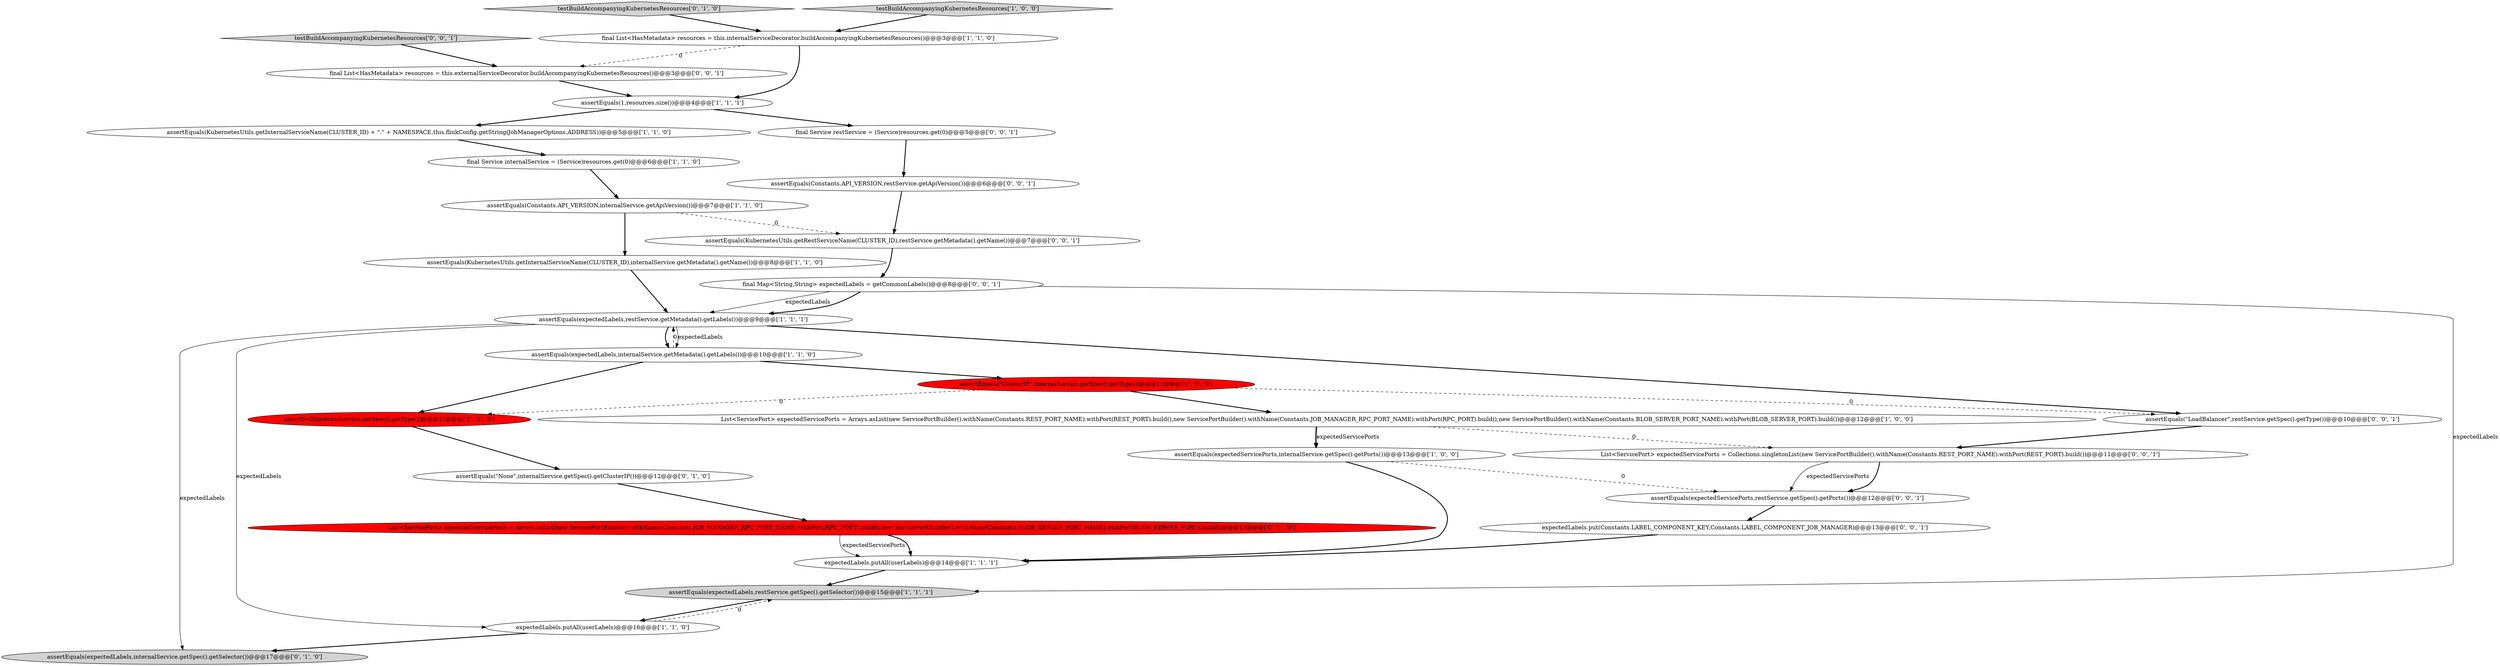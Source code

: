 digraph {
7 [style = filled, label = "final Service internalService = (Service)resources.get(0)@@@6@@@['1', '1', '0']", fillcolor = white, shape = ellipse image = "AAA0AAABBB1BBB"];
16 [style = filled, label = "assertNull(internalService.getSpec().getType())@@@11@@@['0', '1', '0']", fillcolor = red, shape = ellipse image = "AAA1AAABBB2BBB"];
25 [style = filled, label = "assertEquals(Constants.API_VERSION,restService.getApiVersion())@@@6@@@['0', '0', '1']", fillcolor = white, shape = ellipse image = "AAA0AAABBB3BBB"];
21 [style = filled, label = "assertEquals(\"LoadBalancer\",restService.getSpec().getType())@@@10@@@['0', '0', '1']", fillcolor = white, shape = ellipse image = "AAA0AAABBB3BBB"];
0 [style = filled, label = "assertEquals(1,resources.size())@@@4@@@['1', '1', '1']", fillcolor = white, shape = ellipse image = "AAA0AAABBB1BBB"];
1 [style = filled, label = "assertEquals(KubernetesUtils.getInternalServiceName(CLUSTER_ID),internalService.getMetadata().getName())@@@8@@@['1', '1', '0']", fillcolor = white, shape = ellipse image = "AAA0AAABBB1BBB"];
19 [style = filled, label = "List<ServicePort> expectedServicePorts = Arrays.asList(new ServicePortBuilder().withName(Constants.JOB_MANAGER_RPC_PORT_NAME).withPort(RPC_PORT).build(),new ServicePortBuilder().withName(Constants.BLOB_SERVER_PORT_NAME).withPort(BLOB_SERVER_PORT).build())@@@13@@@['0', '1', '0']", fillcolor = red, shape = ellipse image = "AAA1AAABBB2BBB"];
28 [style = filled, label = "List<ServicePort> expectedServicePorts = Collections.singletonList(new ServicePortBuilder().withName(Constants.REST_PORT_NAME).withPort(REST_PORT).build())@@@11@@@['0', '0', '1']", fillcolor = white, shape = ellipse image = "AAA0AAABBB3BBB"];
12 [style = filled, label = "assertEquals(expectedLabels,internalService.getMetadata().getLabels())@@@10@@@['1', '1', '0']", fillcolor = white, shape = ellipse image = "AAA0AAABBB1BBB"];
24 [style = filled, label = "final Service restService = (Service)resources.get(0)@@@5@@@['0', '0', '1']", fillcolor = white, shape = ellipse image = "AAA0AAABBB3BBB"];
23 [style = filled, label = "testBuildAccompanyingKubernetesResources['0', '0', '1']", fillcolor = lightgray, shape = diamond image = "AAA0AAABBB3BBB"];
14 [style = filled, label = "expectedLabels.putAll(userLabels)@@@14@@@['1', '1', '1']", fillcolor = white, shape = ellipse image = "AAA0AAABBB1BBB"];
8 [style = filled, label = "assertEquals(KubernetesUtils.getInternalServiceName(CLUSTER_ID) + \".\" + NAMESPACE,this.flinkConfig.getString(JobManagerOptions.ADDRESS))@@@5@@@['1', '1', '0']", fillcolor = white, shape = ellipse image = "AAA0AAABBB1BBB"];
26 [style = filled, label = "assertEquals(KubernetesUtils.getRestServiceName(CLUSTER_ID),restService.getMetadata().getName())@@@7@@@['0', '0', '1']", fillcolor = white, shape = ellipse image = "AAA0AAABBB3BBB"];
13 [style = filled, label = "assertEquals(expectedLabels,restService.getMetadata().getLabels())@@@9@@@['1', '1', '1']", fillcolor = white, shape = ellipse image = "AAA0AAABBB1BBB"];
4 [style = filled, label = "assertEquals(Constants.API_VERSION,internalService.getApiVersion())@@@7@@@['1', '1', '0']", fillcolor = white, shape = ellipse image = "AAA0AAABBB1BBB"];
11 [style = filled, label = "List<ServicePort> expectedServicePorts = Arrays.asList(new ServicePortBuilder().withName(Constants.REST_PORT_NAME).withPort(REST_PORT).build(),new ServicePortBuilder().withName(Constants.JOB_MANAGER_RPC_PORT_NAME).withPort(RPC_PORT).build(),new ServicePortBuilder().withName(Constants.BLOB_SERVER_PORT_NAME).withPort(BLOB_SERVER_PORT).build())@@@12@@@['1', '0', '0']", fillcolor = white, shape = ellipse image = "AAA0AAABBB1BBB"];
22 [style = filled, label = "final Map<String,String> expectedLabels = getCommonLabels()@@@8@@@['0', '0', '1']", fillcolor = white, shape = ellipse image = "AAA0AAABBB3BBB"];
17 [style = filled, label = "assertEquals(\"None\",internalService.getSpec().getClusterIP())@@@12@@@['0', '1', '0']", fillcolor = white, shape = ellipse image = "AAA0AAABBB2BBB"];
3 [style = filled, label = "assertEquals(expectedServicePorts,internalService.getSpec().getPorts())@@@13@@@['1', '0', '0']", fillcolor = white, shape = ellipse image = "AAA0AAABBB1BBB"];
18 [style = filled, label = "testBuildAccompanyingKubernetesResources['0', '1', '0']", fillcolor = lightgray, shape = diamond image = "AAA0AAABBB2BBB"];
10 [style = filled, label = "testBuildAccompanyingKubernetesResources['1', '0', '0']", fillcolor = lightgray, shape = diamond image = "AAA0AAABBB1BBB"];
5 [style = filled, label = "assertEquals(\"ClusterIP\",internalService.getSpec().getType())@@@11@@@['1', '0', '0']", fillcolor = red, shape = ellipse image = "AAA1AAABBB1BBB"];
20 [style = filled, label = "final List<HasMetadata> resources = this.externalServiceDecorator.buildAccompanyingKubernetesResources()@@@3@@@['0', '0', '1']", fillcolor = white, shape = ellipse image = "AAA0AAABBB3BBB"];
9 [style = filled, label = "expectedLabels.putAll(userLabels)@@@16@@@['1', '1', '0']", fillcolor = white, shape = ellipse image = "AAA0AAABBB1BBB"];
6 [style = filled, label = "final List<HasMetadata> resources = this.internalServiceDecorator.buildAccompanyingKubernetesResources()@@@3@@@['1', '1', '0']", fillcolor = white, shape = ellipse image = "AAA0AAABBB1BBB"];
15 [style = filled, label = "assertEquals(expectedLabels,internalService.getSpec().getSelector())@@@17@@@['0', '1', '0']", fillcolor = lightgray, shape = ellipse image = "AAA0AAABBB2BBB"];
2 [style = filled, label = "assertEquals(expectedLabels,restService.getSpec().getSelector())@@@15@@@['1', '1', '1']", fillcolor = lightgray, shape = ellipse image = "AAA0AAABBB1BBB"];
27 [style = filled, label = "assertEquals(expectedServicePorts,restService.getSpec().getPorts())@@@12@@@['0', '0', '1']", fillcolor = white, shape = ellipse image = "AAA0AAABBB3BBB"];
29 [style = filled, label = "expectedLabels.put(Constants.LABEL_COMPONENT_KEY,Constants.LABEL_COMPONENT_JOB_MANAGER)@@@13@@@['0', '0', '1']", fillcolor = white, shape = ellipse image = "AAA0AAABBB3BBB"];
19->14 [style = solid, label="expectedServicePorts"];
23->20 [style = bold, label=""];
12->5 [style = bold, label=""];
6->20 [style = dashed, label="0"];
3->27 [style = dashed, label="0"];
3->14 [style = bold, label=""];
20->0 [style = bold, label=""];
6->0 [style = bold, label=""];
12->16 [style = bold, label=""];
4->26 [style = dashed, label="0"];
7->4 [style = bold, label=""];
2->9 [style = bold, label=""];
16->17 [style = bold, label=""];
1->13 [style = bold, label=""];
10->6 [style = bold, label=""];
17->19 [style = bold, label=""];
22->2 [style = solid, label="expectedLabels"];
26->22 [style = bold, label=""];
8->7 [style = bold, label=""];
21->28 [style = bold, label=""];
9->2 [style = dashed, label="0"];
5->16 [style = dashed, label="0"];
11->28 [style = dashed, label="0"];
22->13 [style = solid, label="expectedLabels"];
13->12 [style = solid, label="expectedLabels"];
13->12 [style = bold, label=""];
19->14 [style = bold, label=""];
11->3 [style = bold, label=""];
18->6 [style = bold, label=""];
9->15 [style = bold, label=""];
24->25 [style = bold, label=""];
11->3 [style = solid, label="expectedServicePorts"];
0->24 [style = bold, label=""];
25->26 [style = bold, label=""];
0->8 [style = bold, label=""];
29->14 [style = bold, label=""];
5->21 [style = dashed, label="0"];
28->27 [style = solid, label="expectedServicePorts"];
4->1 [style = bold, label=""];
5->11 [style = bold, label=""];
14->2 [style = bold, label=""];
28->27 [style = bold, label=""];
12->13 [style = dashed, label="0"];
27->29 [style = bold, label=""];
13->21 [style = bold, label=""];
22->13 [style = bold, label=""];
13->9 [style = solid, label="expectedLabels"];
13->15 [style = solid, label="expectedLabels"];
}
